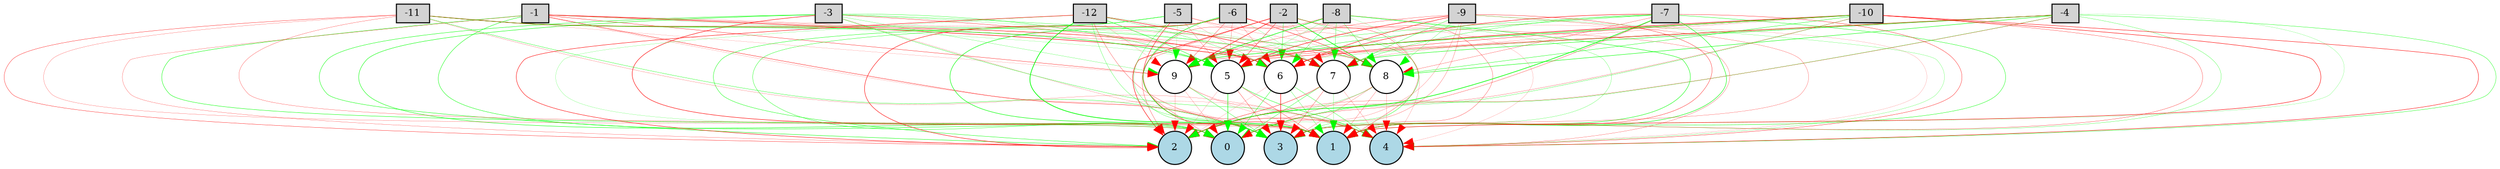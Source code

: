 digraph {
	node [fontsize=9 height=0.2 shape=circle width=0.2]
	-1 [fillcolor=lightgray shape=box style=filled]
	-2 [fillcolor=lightgray shape=box style=filled]
	-3 [fillcolor=lightgray shape=box style=filled]
	-4 [fillcolor=lightgray shape=box style=filled]
	-5 [fillcolor=lightgray shape=box style=filled]
	-6 [fillcolor=lightgray shape=box style=filled]
	-7 [fillcolor=lightgray shape=box style=filled]
	-8 [fillcolor=lightgray shape=box style=filled]
	-9 [fillcolor=lightgray shape=box style=filled]
	-10 [fillcolor=lightgray shape=box style=filled]
	-11 [fillcolor=lightgray shape=box style=filled]
	-12 [fillcolor=lightgray shape=box style=filled]
	0 [fillcolor=lightblue style=filled]
	1 [fillcolor=lightblue style=filled]
	2 [fillcolor=lightblue style=filled]
	3 [fillcolor=lightblue style=filled]
	4 [fillcolor=lightblue style=filled]
	5 [fillcolor=white style=filled]
	6 [fillcolor=white style=filled]
	7 [fillcolor=white style=filled]
	8 [fillcolor=white style=filled]
	9 [fillcolor=white style=filled]
	-1 -> 5 [color=green penwidth=0.13122232906220294 style=solid]
	-1 -> 6 [color=red penwidth=0.4653322920171735 style=solid]
	-1 -> 7 [color=red penwidth=0.18093819058850313 style=solid]
	-1 -> 8 [color=red penwidth=0.15894630498918508 style=solid]
	-1 -> 9 [color=red penwidth=0.28794629477931044 style=solid]
	-2 -> 5 [color=red penwidth=0.30008792870134426 style=solid]
	-2 -> 6 [color=green penwidth=0.30492993490831705 style=solid]
	-2 -> 7 [color=red penwidth=0.10254934284779792 style=solid]
	-2 -> 8 [color=green penwidth=0.5730122465705649 style=solid]
	-2 -> 9 [color=red penwidth=0.4364851112731656 style=solid]
	-3 -> 5 [color=green penwidth=0.27343932388621656 style=solid]
	-3 -> 6 [color=red penwidth=0.26284259252534703 style=solid]
	-3 -> 7 [color=green penwidth=0.1383210915554197 style=solid]
	-3 -> 8 [color=green penwidth=0.25337175584644744 style=solid]
	-3 -> 9 [color=green penwidth=0.17884388351910185 style=solid]
	-4 -> 5 [color=red penwidth=0.3286693684859477 style=solid]
	-4 -> 6 [color=green penwidth=0.15257743817816577 style=solid]
	-4 -> 7 [color=green penwidth=0.4020875825270631 style=solid]
	-4 -> 8 [color=green penwidth=0.4031083461749798 style=solid]
	-4 -> 9 [color=red penwidth=0.23179965454026472 style=solid]
	-5 -> 5 [color=red penwidth=0.1621310409667136 style=solid]
	-5 -> 6 [color=red penwidth=0.11469764772687431 style=solid]
	-5 -> 7 [color=red penwidth=0.10143220798070665 style=solid]
	-5 -> 8 [color=red penwidth=0.12193842063177789 style=solid]
	-5 -> 9 [color=green penwidth=0.11203775349167074 style=solid]
	-6 -> 5 [color=red penwidth=0.1720841041164216 style=solid]
	-6 -> 6 [color=red penwidth=0.15592118230192653 style=solid]
	-6 -> 7 [color=green penwidth=0.15392816517410923 style=solid]
	-6 -> 8 [color=red penwidth=0.3514662397811854 style=solid]
	-6 -> 9 [color=red penwidth=0.23735695538338392 style=solid]
	-7 -> 5 [color=green penwidth=0.30128979466820255 style=solid]
	-7 -> 6 [color=red penwidth=0.4075842997937573 style=solid]
	-7 -> 7 [color=green penwidth=0.24569268584274215 style=solid]
	-7 -> 8 [color=red penwidth=0.19549384627872296 style=solid]
	-7 -> 9 [color=green penwidth=0.24488845712708762 style=solid]
	-8 -> 5 [color=green penwidth=0.1464987366197678 style=solid]
	-8 -> 6 [color=green penwidth=0.22812801206695113 style=solid]
	-8 -> 7 [color=green penwidth=0.24754053875161744 style=solid]
	-8 -> 8 [color=green penwidth=0.25176300647955585 style=solid]
	-8 -> 9 [color=green penwidth=0.5257156897652849 style=solid]
	-9 -> 5 [color=red penwidth=0.4440263334540715 style=solid]
	-9 -> 6 [color=red penwidth=0.39776905136874807 style=solid]
	-9 -> 7 [color=green penwidth=0.2654132257574452 style=solid]
	-9 -> 8 [color=green penwidth=0.1780861956675054 style=solid]
	-9 -> 9 [color=red penwidth=0.21558168979234077 style=solid]
	-10 -> 5 [color=red penwidth=0.49926680028331794 style=solid]
	-10 -> 6 [color=red penwidth=0.2909286926830448 style=solid]
	-10 -> 7 [color=red penwidth=0.13885106960341792 style=solid]
	-10 -> 8 [color=green penwidth=0.31690745857884084 style=solid]
	-10 -> 9 [color=green penwidth=0.4717276236799338 style=solid]
	-11 -> 5 [color=green penwidth=0.4584009502181394 style=solid]
	-11 -> 6 [color=red penwidth=0.29728037518386385 style=solid]
	-11 -> 7 [color=green penwidth=0.28844641434213225 style=solid]
	-11 -> 8 [color=red penwidth=0.14821164818915 style=solid]
	-11 -> 9 [color=red penwidth=0.10305572449994728 style=solid]
	-12 -> 5 [color=green penwidth=0.3475278539397958 style=solid]
	-12 -> 6 [color=green penwidth=0.21506171285997316 style=solid]
	-12 -> 7 [color=red penwidth=0.4186845345933584 style=solid]
	-12 -> 8 [color=green penwidth=0.12075155295236899 style=solid]
	-12 -> 9 [color=red penwidth=0.10287299337066477 style=solid]
	5 -> 0 [color=green penwidth=0.45855192107507536 style=solid]
	5 -> 1 [color=red penwidth=0.23825256960130423 style=solid]
	5 -> 2 [color=red penwidth=0.10976962726069078 style=solid]
	5 -> 3 [color=red penwidth=0.24132252704111035 style=solid]
	5 -> 4 [color=green penwidth=0.34046312839214976 style=solid]
	6 -> 0 [color=green penwidth=0.30380173030051544 style=solid]
	6 -> 1 [color=green penwidth=0.20716599902721192 style=solid]
	6 -> 2 [color=red penwidth=0.1030575197396354 style=solid]
	6 -> 3 [color=red penwidth=0.46533665700618243 style=solid]
	6 -> 4 [color=green penwidth=0.2620624970153015 style=solid]
	7 -> 0 [color=green penwidth=0.2747945792027784 style=solid]
	7 -> 1 [color=green penwidth=0.17384191978767277 style=solid]
	7 -> 2 [color=red penwidth=0.3172019451859412 style=solid]
	7 -> 3 [color=red penwidth=0.2190745603550151 style=solid]
	7 -> 4 [color=red penwidth=0.14391988907007414 style=solid]
	8 -> 0 [color=red penwidth=0.1785723354476319 style=solid]
	8 -> 1 [color=red penwidth=0.1695100767873089 style=solid]
	8 -> 2 [color=green penwidth=0.1909316320760685 style=solid]
	8 -> 3 [color=red penwidth=0.1529759470046531 style=solid]
	8 -> 4 [color=red penwidth=0.12968846620810057 style=solid]
	9 -> 0 [color=red penwidth=0.1313707378154625 style=solid]
	9 -> 1 [color=red penwidth=0.11145074077052576 style=solid]
	9 -> 2 [color=red penwidth=0.14065239107541722 style=solid]
	9 -> 3 [color=green penwidth=0.2707945604865396 style=solid]
	9 -> 4 [color=red penwidth=0.1220509806501881 style=solid]
	-1 -> 0 [color=green penwidth=0.36389207022460834 style=solid]
	-1 -> 1 [color=green penwidth=0.3609082768457652 style=solid]
	-1 -> 2 [color=red penwidth=0.18120450509556352 style=solid]
	-1 -> 3 [color=red penwidth=0.3295251408125362 style=solid]
	-1 -> 4 [color=red penwidth=0.10800725038045972 style=solid]
	-2 -> 0 [color=red penwidth=0.20232741207093896 style=solid]
	-2 -> 1 [color=red penwidth=0.2135862483040104 style=solid]
	-2 -> 2 [color=red penwidth=0.44718418382478475 style=solid]
	-2 -> 3 [color=green penwidth=0.22511892995380553 style=solid]
	-2 -> 4 [color=red penwidth=0.18288623302573273 style=solid]
	-3 -> 0 [color=green penwidth=0.3912143042043793 style=solid]
	-3 -> 1 [color=red penwidth=0.4305024232951028 style=solid]
	-3 -> 2 [color=green penwidth=0.36282481115288434 style=solid]
	-3 -> 3 [color=red penwidth=0.1301316788286227 style=solid]
	-3 -> 4 [color=green penwidth=0.25840903608147575 style=solid]
	-4 -> 0 [color=green penwidth=0.2611352456459378 style=solid]
	-4 -> 1 [color=green penwidth=0.13919379677064236 style=solid]
	-4 -> 2 [color=red penwidth=0.18447986467727773 style=solid]
	-4 -> 3 [color=green penwidth=0.21301344194390415 style=solid]
	-4 -> 4 [color=green penwidth=0.2932387591142216 style=solid]
	-5 -> 0 [color=green penwidth=0.29165491889334716 style=solid]
	-5 -> 1 [color=red penwidth=0.38771705730977324 style=solid]
	-5 -> 2 [color=green penwidth=0.33596900677709773 style=solid]
	-5 -> 3 [color=green penwidth=0.22715746192528405 style=solid]
	-5 -> 4 [color=red penwidth=0.12331714497108917 style=solid]
	-6 -> 0 [color=green penwidth=0.4528047248746613 style=solid]
	-6 -> 1 [color=red penwidth=0.22272892470949382 style=solid]
	-6 -> 2 [color=red penwidth=0.41103106777227016 style=solid]
	-6 -> 3 [color=green penwidth=0.4318913470444006 style=solid]
	-6 -> 4 [color=red penwidth=0.10734051045830541 style=solid]
	-7 -> 0 [color=red penwidth=0.22045197985114545 style=solid]
	-7 -> 1 [color=green penwidth=0.413559572747632 style=solid]
	-7 -> 2 [color=green penwidth=0.5905597706646232 style=solid]
	-7 -> 3 [color=green penwidth=0.32932095429100217 style=solid]
	-7 -> 4 [color=red penwidth=0.28257517998611825 style=solid]
	-8 -> 0 [color=green penwidth=0.12375327048485218 style=solid]
	-8 -> 1 [color=green penwidth=0.3909611857810671 style=solid]
	-8 -> 2 [color=red penwidth=0.22972748340313406 style=solid]
	-8 -> 3 [color=green penwidth=0.18221358885446326 style=solid]
	-8 -> 4 [color=red penwidth=0.10403688595658407 style=solid]
	-9 -> 0 [color=red penwidth=0.1785701304570611 style=solid]
	-9 -> 1 [color=red penwidth=0.2835049078251619 style=solid]
	-9 -> 2 [color=red penwidth=0.1417900380387729 style=solid]
	-9 -> 3 [color=red penwidth=0.1818849144336078 style=solid]
	-9 -> 4 [color=green penwidth=0.17085652539184293 style=solid]
	-10 -> 0 [color=green penwidth=0.22496440713107946 style=solid]
	-10 -> 1 [color=red penwidth=0.40937381924337923 style=solid]
	-10 -> 2 [color=red penwidth=0.17992037521572624 style=solid]
	-10 -> 3 [color=red penwidth=0.23063438182663806 style=solid]
	-10 -> 4 [color=red penwidth=0.3807553999960209 style=solid]
	-11 -> 0 [color=red penwidth=0.16315874759134977 style=solid]
	-11 -> 1 [color=red penwidth=0.19740956771529905 style=solid]
	-11 -> 2 [color=red penwidth=0.27717684254660085 style=solid]
	-11 -> 3 [color=green penwidth=0.2758822934855697 style=solid]
	-11 -> 4 [color=red penwidth=0.14581380823019796 style=solid]
	-12 -> 0 [color=green penwidth=0.14195664765662647 style=solid]
	-12 -> 1 [color=green penwidth=0.6498696307303159 style=solid]
	-12 -> 2 [color=red penwidth=0.3962813019403314 style=solid]
	-12 -> 3 [color=green penwidth=0.2140518027287962 style=solid]
	-12 -> 4 [color=red penwidth=0.21361400373010767 style=solid]
}

